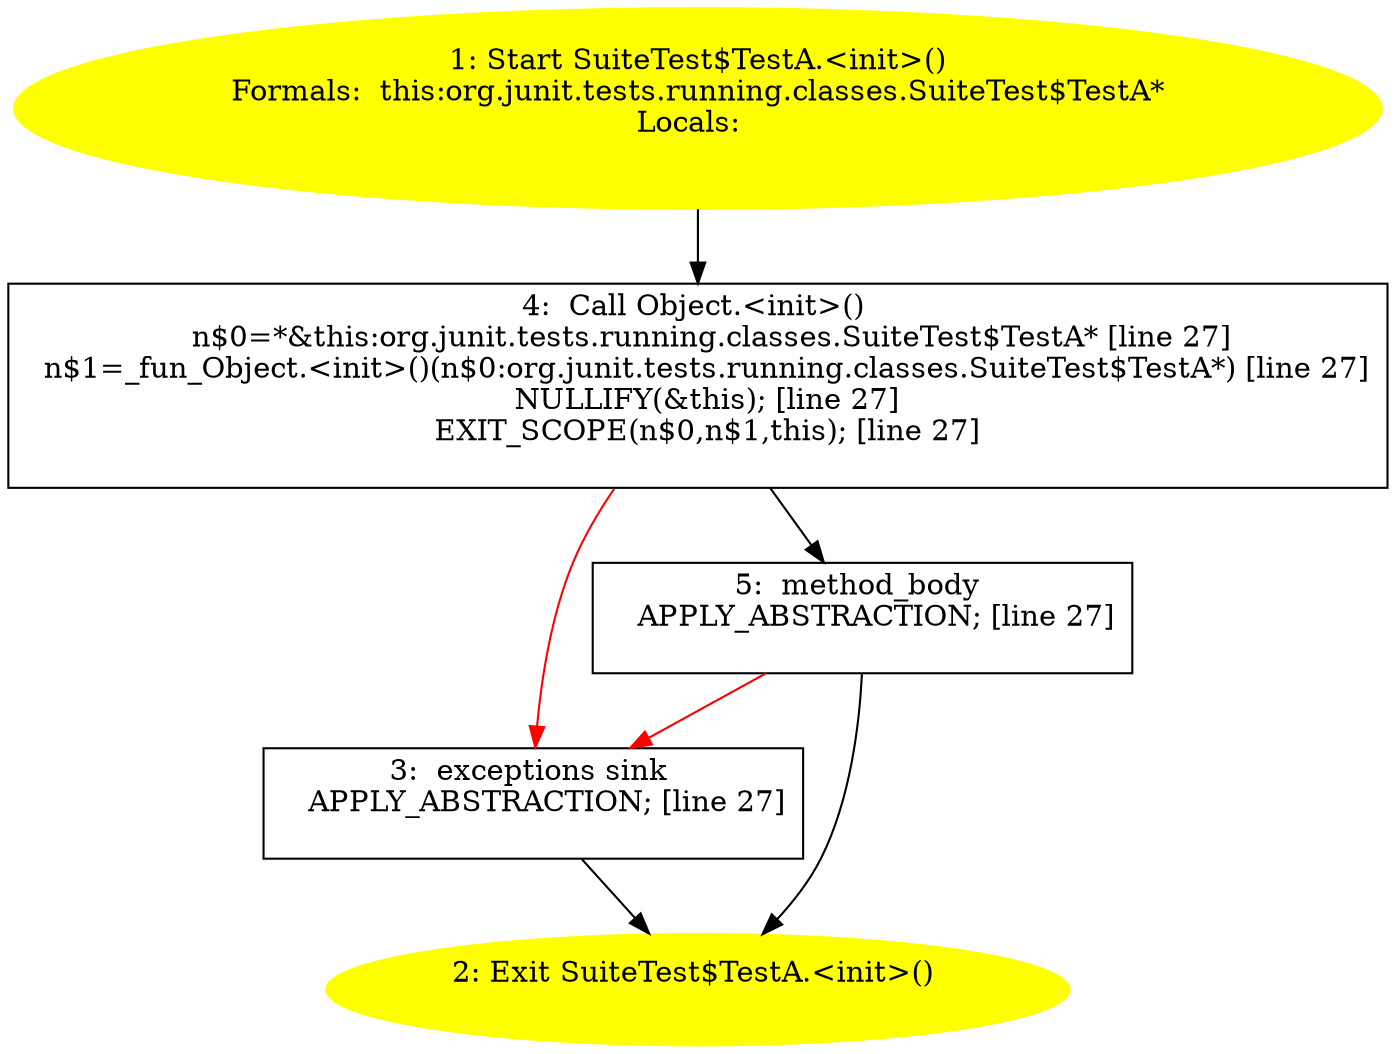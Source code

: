 /* @generated */
digraph cfg {
"org.junit.tests.running.classes.SuiteTest$TestA.<init>().96d2d74d3ab368914298ec5ba7105e0c_1" [label="1: Start SuiteTest$TestA.<init>()\nFormals:  this:org.junit.tests.running.classes.SuiteTest$TestA*\nLocals:  \n  " color=yellow style=filled]
	

	 "org.junit.tests.running.classes.SuiteTest$TestA.<init>().96d2d74d3ab368914298ec5ba7105e0c_1" -> "org.junit.tests.running.classes.SuiteTest$TestA.<init>().96d2d74d3ab368914298ec5ba7105e0c_4" ;
"org.junit.tests.running.classes.SuiteTest$TestA.<init>().96d2d74d3ab368914298ec5ba7105e0c_2" [label="2: Exit SuiteTest$TestA.<init>() \n  " color=yellow style=filled]
	

"org.junit.tests.running.classes.SuiteTest$TestA.<init>().96d2d74d3ab368914298ec5ba7105e0c_3" [label="3:  exceptions sink \n   APPLY_ABSTRACTION; [line 27]\n " shape="box"]
	

	 "org.junit.tests.running.classes.SuiteTest$TestA.<init>().96d2d74d3ab368914298ec5ba7105e0c_3" -> "org.junit.tests.running.classes.SuiteTest$TestA.<init>().96d2d74d3ab368914298ec5ba7105e0c_2" ;
"org.junit.tests.running.classes.SuiteTest$TestA.<init>().96d2d74d3ab368914298ec5ba7105e0c_4" [label="4:  Call Object.<init>() \n   n$0=*&this:org.junit.tests.running.classes.SuiteTest$TestA* [line 27]\n  n$1=_fun_Object.<init>()(n$0:org.junit.tests.running.classes.SuiteTest$TestA*) [line 27]\n  NULLIFY(&this); [line 27]\n  EXIT_SCOPE(n$0,n$1,this); [line 27]\n " shape="box"]
	

	 "org.junit.tests.running.classes.SuiteTest$TestA.<init>().96d2d74d3ab368914298ec5ba7105e0c_4" -> "org.junit.tests.running.classes.SuiteTest$TestA.<init>().96d2d74d3ab368914298ec5ba7105e0c_5" ;
	 "org.junit.tests.running.classes.SuiteTest$TestA.<init>().96d2d74d3ab368914298ec5ba7105e0c_4" -> "org.junit.tests.running.classes.SuiteTest$TestA.<init>().96d2d74d3ab368914298ec5ba7105e0c_3" [color="red" ];
"org.junit.tests.running.classes.SuiteTest$TestA.<init>().96d2d74d3ab368914298ec5ba7105e0c_5" [label="5:  method_body \n   APPLY_ABSTRACTION; [line 27]\n " shape="box"]
	

	 "org.junit.tests.running.classes.SuiteTest$TestA.<init>().96d2d74d3ab368914298ec5ba7105e0c_5" -> "org.junit.tests.running.classes.SuiteTest$TestA.<init>().96d2d74d3ab368914298ec5ba7105e0c_2" ;
	 "org.junit.tests.running.classes.SuiteTest$TestA.<init>().96d2d74d3ab368914298ec5ba7105e0c_5" -> "org.junit.tests.running.classes.SuiteTest$TestA.<init>().96d2d74d3ab368914298ec5ba7105e0c_3" [color="red" ];
}
